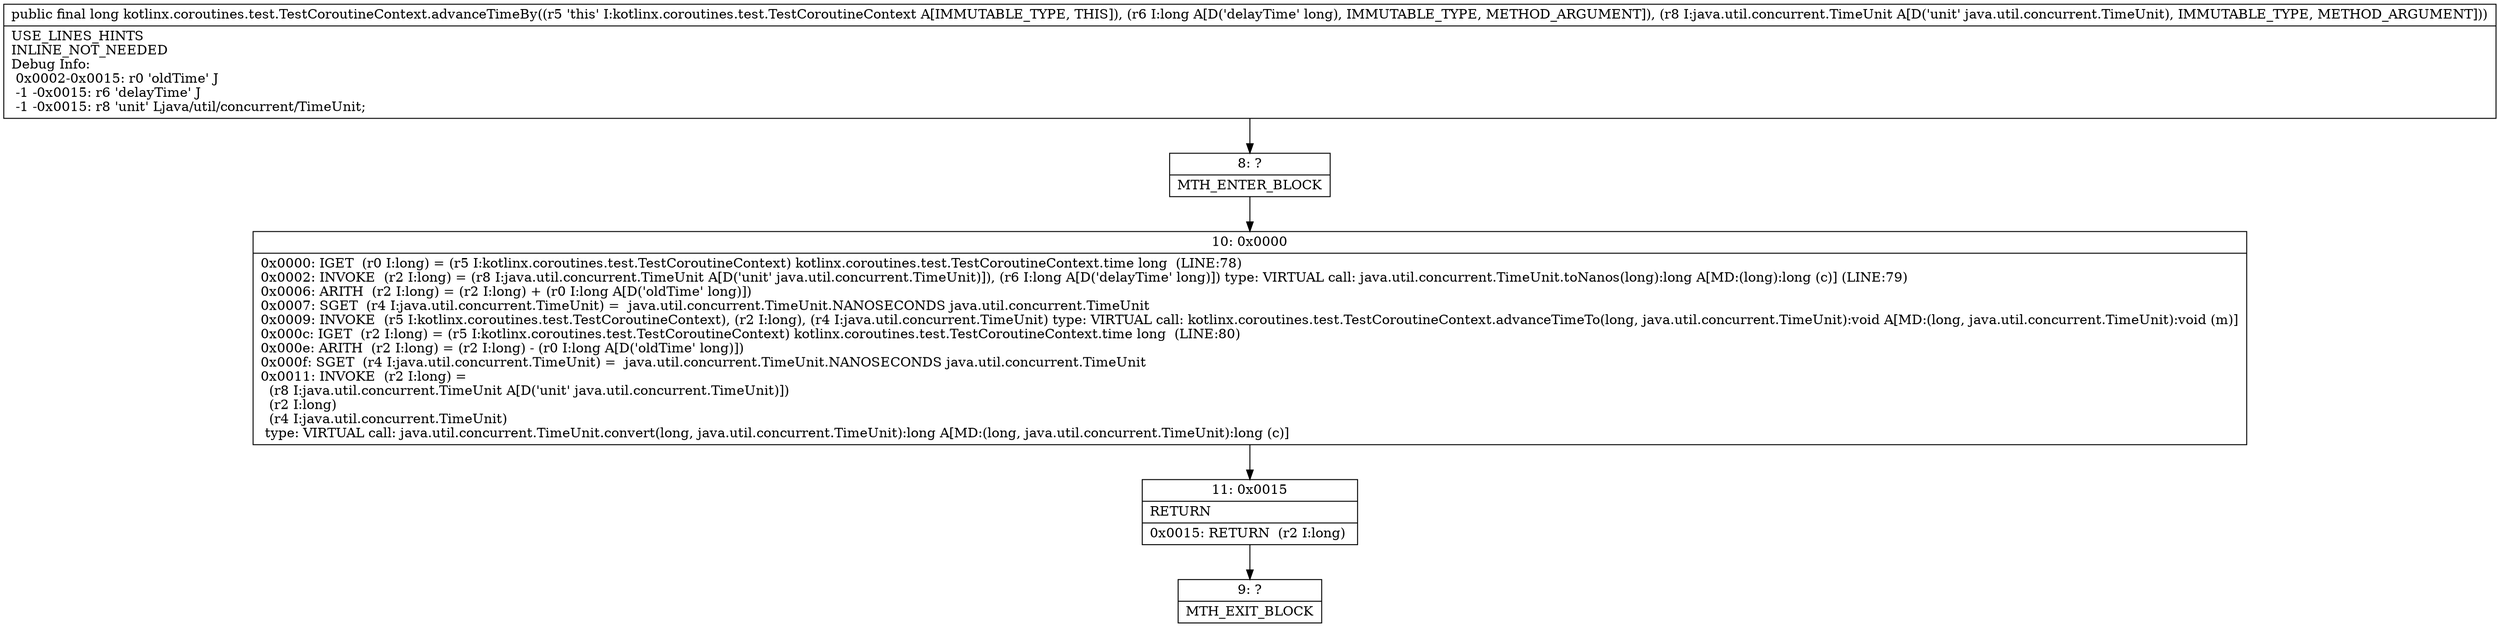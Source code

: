 digraph "CFG forkotlinx.coroutines.test.TestCoroutineContext.advanceTimeBy(JLjava\/util\/concurrent\/TimeUnit;)J" {
Node_8 [shape=record,label="{8\:\ ?|MTH_ENTER_BLOCK\l}"];
Node_10 [shape=record,label="{10\:\ 0x0000|0x0000: IGET  (r0 I:long) = (r5 I:kotlinx.coroutines.test.TestCoroutineContext) kotlinx.coroutines.test.TestCoroutineContext.time long  (LINE:78)\l0x0002: INVOKE  (r2 I:long) = (r8 I:java.util.concurrent.TimeUnit A[D('unit' java.util.concurrent.TimeUnit)]), (r6 I:long A[D('delayTime' long)]) type: VIRTUAL call: java.util.concurrent.TimeUnit.toNanos(long):long A[MD:(long):long (c)] (LINE:79)\l0x0006: ARITH  (r2 I:long) = (r2 I:long) + (r0 I:long A[D('oldTime' long)]) \l0x0007: SGET  (r4 I:java.util.concurrent.TimeUnit) =  java.util.concurrent.TimeUnit.NANOSECONDS java.util.concurrent.TimeUnit \l0x0009: INVOKE  (r5 I:kotlinx.coroutines.test.TestCoroutineContext), (r2 I:long), (r4 I:java.util.concurrent.TimeUnit) type: VIRTUAL call: kotlinx.coroutines.test.TestCoroutineContext.advanceTimeTo(long, java.util.concurrent.TimeUnit):void A[MD:(long, java.util.concurrent.TimeUnit):void (m)]\l0x000c: IGET  (r2 I:long) = (r5 I:kotlinx.coroutines.test.TestCoroutineContext) kotlinx.coroutines.test.TestCoroutineContext.time long  (LINE:80)\l0x000e: ARITH  (r2 I:long) = (r2 I:long) \- (r0 I:long A[D('oldTime' long)]) \l0x000f: SGET  (r4 I:java.util.concurrent.TimeUnit) =  java.util.concurrent.TimeUnit.NANOSECONDS java.util.concurrent.TimeUnit \l0x0011: INVOKE  (r2 I:long) = \l  (r8 I:java.util.concurrent.TimeUnit A[D('unit' java.util.concurrent.TimeUnit)])\l  (r2 I:long)\l  (r4 I:java.util.concurrent.TimeUnit)\l type: VIRTUAL call: java.util.concurrent.TimeUnit.convert(long, java.util.concurrent.TimeUnit):long A[MD:(long, java.util.concurrent.TimeUnit):long (c)]\l}"];
Node_11 [shape=record,label="{11\:\ 0x0015|RETURN\l|0x0015: RETURN  (r2 I:long) \l}"];
Node_9 [shape=record,label="{9\:\ ?|MTH_EXIT_BLOCK\l}"];
MethodNode[shape=record,label="{public final long kotlinx.coroutines.test.TestCoroutineContext.advanceTimeBy((r5 'this' I:kotlinx.coroutines.test.TestCoroutineContext A[IMMUTABLE_TYPE, THIS]), (r6 I:long A[D('delayTime' long), IMMUTABLE_TYPE, METHOD_ARGUMENT]), (r8 I:java.util.concurrent.TimeUnit A[D('unit' java.util.concurrent.TimeUnit), IMMUTABLE_TYPE, METHOD_ARGUMENT]))  | USE_LINES_HINTS\lINLINE_NOT_NEEDED\lDebug Info:\l  0x0002\-0x0015: r0 'oldTime' J\l  \-1 \-0x0015: r6 'delayTime' J\l  \-1 \-0x0015: r8 'unit' Ljava\/util\/concurrent\/TimeUnit;\l}"];
MethodNode -> Node_8;Node_8 -> Node_10;
Node_10 -> Node_11;
Node_11 -> Node_9;
}

